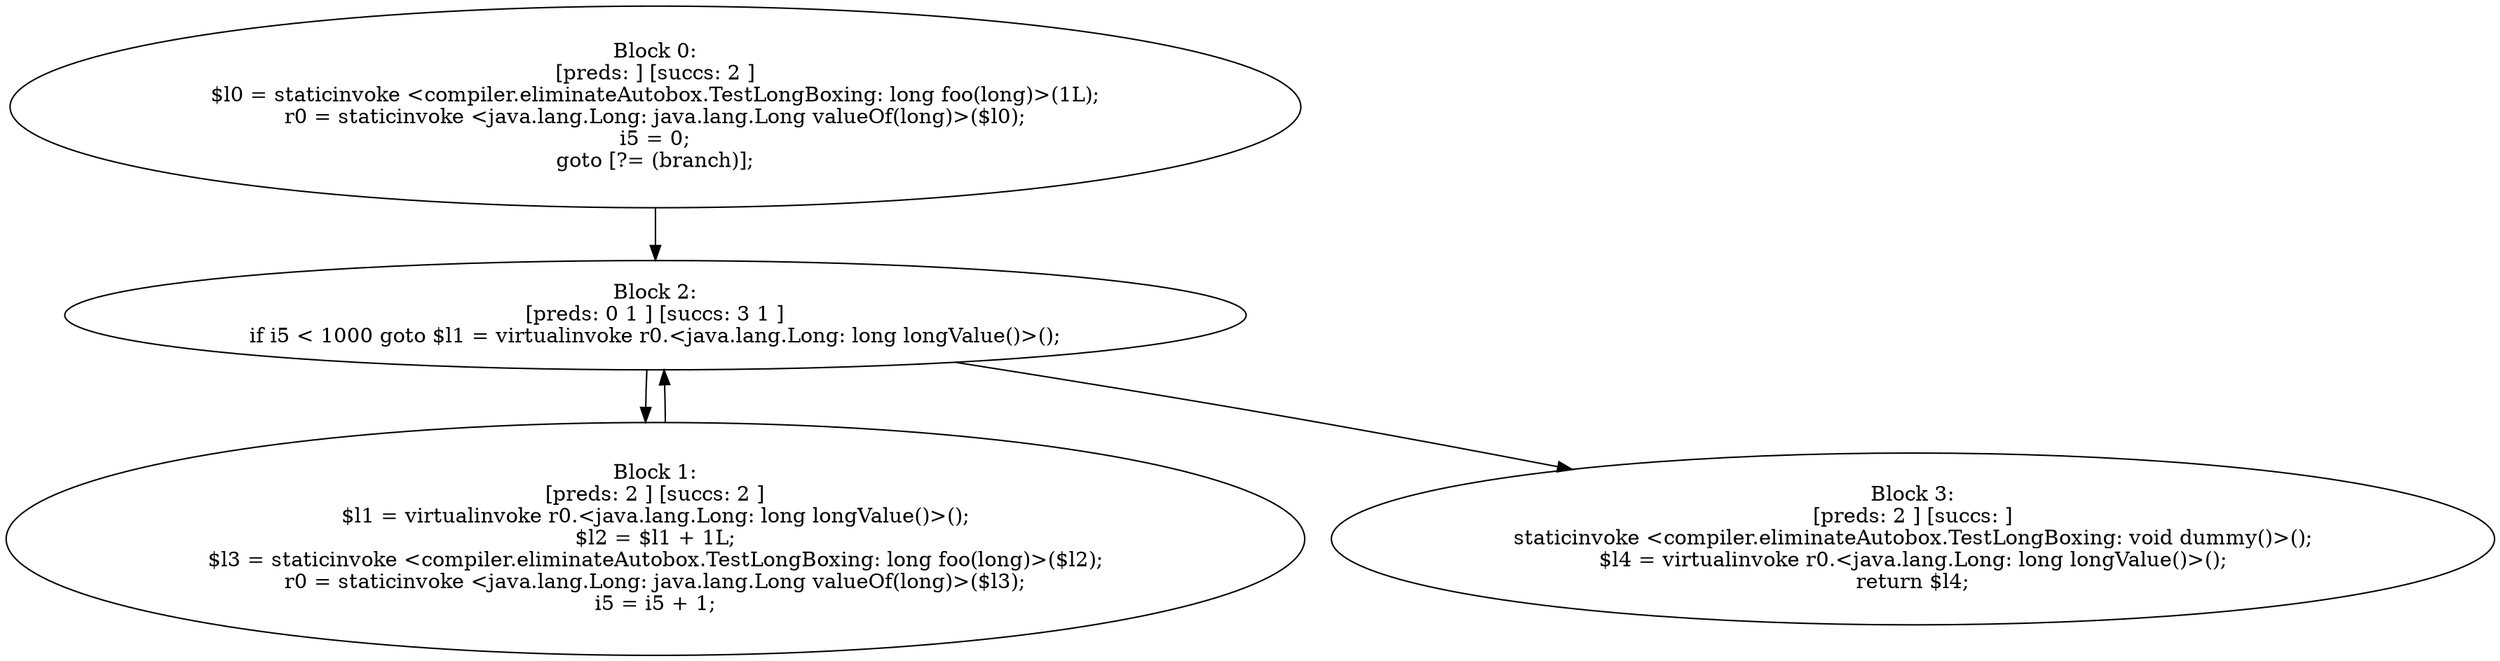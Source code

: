 digraph "unitGraph" {
    "Block 0:
[preds: ] [succs: 2 ]
$l0 = staticinvoke <compiler.eliminateAutobox.TestLongBoxing: long foo(long)>(1L);
r0 = staticinvoke <java.lang.Long: java.lang.Long valueOf(long)>($l0);
i5 = 0;
goto [?= (branch)];
"
    "Block 1:
[preds: 2 ] [succs: 2 ]
$l1 = virtualinvoke r0.<java.lang.Long: long longValue()>();
$l2 = $l1 + 1L;
$l3 = staticinvoke <compiler.eliminateAutobox.TestLongBoxing: long foo(long)>($l2);
r0 = staticinvoke <java.lang.Long: java.lang.Long valueOf(long)>($l3);
i5 = i5 + 1;
"
    "Block 2:
[preds: 0 1 ] [succs: 3 1 ]
if i5 < 1000 goto $l1 = virtualinvoke r0.<java.lang.Long: long longValue()>();
"
    "Block 3:
[preds: 2 ] [succs: ]
staticinvoke <compiler.eliminateAutobox.TestLongBoxing: void dummy()>();
$l4 = virtualinvoke r0.<java.lang.Long: long longValue()>();
return $l4;
"
    "Block 0:
[preds: ] [succs: 2 ]
$l0 = staticinvoke <compiler.eliminateAutobox.TestLongBoxing: long foo(long)>(1L);
r0 = staticinvoke <java.lang.Long: java.lang.Long valueOf(long)>($l0);
i5 = 0;
goto [?= (branch)];
"->"Block 2:
[preds: 0 1 ] [succs: 3 1 ]
if i5 < 1000 goto $l1 = virtualinvoke r0.<java.lang.Long: long longValue()>();
";
    "Block 1:
[preds: 2 ] [succs: 2 ]
$l1 = virtualinvoke r0.<java.lang.Long: long longValue()>();
$l2 = $l1 + 1L;
$l3 = staticinvoke <compiler.eliminateAutobox.TestLongBoxing: long foo(long)>($l2);
r0 = staticinvoke <java.lang.Long: java.lang.Long valueOf(long)>($l3);
i5 = i5 + 1;
"->"Block 2:
[preds: 0 1 ] [succs: 3 1 ]
if i5 < 1000 goto $l1 = virtualinvoke r0.<java.lang.Long: long longValue()>();
";
    "Block 2:
[preds: 0 1 ] [succs: 3 1 ]
if i5 < 1000 goto $l1 = virtualinvoke r0.<java.lang.Long: long longValue()>();
"->"Block 3:
[preds: 2 ] [succs: ]
staticinvoke <compiler.eliminateAutobox.TestLongBoxing: void dummy()>();
$l4 = virtualinvoke r0.<java.lang.Long: long longValue()>();
return $l4;
";
    "Block 2:
[preds: 0 1 ] [succs: 3 1 ]
if i5 < 1000 goto $l1 = virtualinvoke r0.<java.lang.Long: long longValue()>();
"->"Block 1:
[preds: 2 ] [succs: 2 ]
$l1 = virtualinvoke r0.<java.lang.Long: long longValue()>();
$l2 = $l1 + 1L;
$l3 = staticinvoke <compiler.eliminateAutobox.TestLongBoxing: long foo(long)>($l2);
r0 = staticinvoke <java.lang.Long: java.lang.Long valueOf(long)>($l3);
i5 = i5 + 1;
";
}
